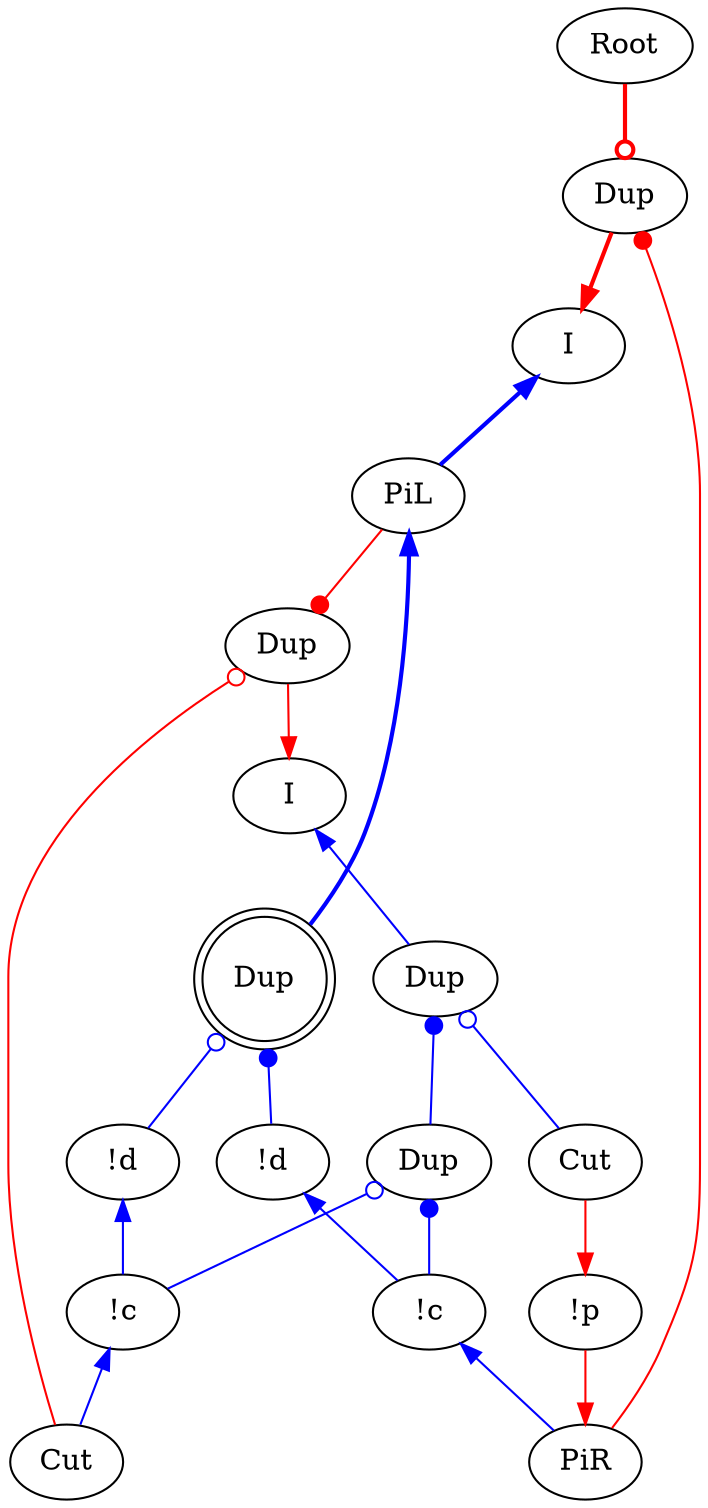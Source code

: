 digraph {
"Root0" [label="Root"]
"I0" [label="I"]
"PiL0" [label="PiL"]
"I1" [label="I"]
"Dup0_0" [label="Dup"]
"Dup0_1" [label="Dup"]
"!p0" [label="!p"]
"Cut0" [label="Cut"]
"PiR0" [label="PiR"]
"Cut1" [label="Cut"]
"!c0" [label="!c"]
"!c1" [label="!c"]
"!d0" [label="!d"]
"!d1" [label="!d"]
"Dup1_0" [label="Dup"]
"Dup1_1" [label="Dup"]
"Dup1_2" [label="Dup",shape=doublecircle]
"Dup0_0" -> "Cut0"[color=blue,tooltip="e10",arrowtail=odot,dir=back]
"PiL0" -> "Dup1_2"[color=blue,tooltip="e12",penwidth=2,dir=back]
"I1" -> "PiL0"[color=blue,tooltip="e14",penwidth=2,dir=back]
"PiL0" -> "Dup0_1"[color=red,tooltip="e16",arrowhead=dot]
"Cut1" -> "Dup0_1"[color=red,tooltip="e17",arrowhead=odot]
"Cut0" -> "!p0"[color=red,tooltip="e18"]
"!p0" -> "PiR0"[color=red,tooltip="e20"]
"!c0" -> "PiR0"[color=blue,tooltip="e22",dir=back]
"!c1" -> "Cut1"[color=blue,tooltip="e23",dir=back]
"PiR0" -> "Dup1_0"[color=red,tooltip="e24",arrowhead=dot]
"Dup1_1" -> "!c0"[color=blue,tooltip="e26",arrowtail=dot,dir=back]
"!d0" -> "!c0"[color=blue,tooltip="e27",dir=back]
"Dup1_1" -> "!c1"[color=blue,tooltip="e28",arrowtail=odot,dir=back]
"!d1" -> "!c1"[color=blue,tooltip="e29",dir=back]
"Dup1_2" -> "!d0"[color=blue,tooltip="e30",arrowtail=dot,dir=back]
"Dup1_2" -> "!d1"[color=blue,tooltip="e31",arrowtail=odot,dir=back]
"Dup1_0" -> "I1"[color=red,tooltip="e6",penwidth=2]
"Dup0_0" -> "Dup1_1"[color=blue,tooltip="e8",arrowtail=dot,dir=back]
"Root0" -> "Dup1_0"[color=red,tooltip="ret",arrowhead=odot,penwidth=2]
"I0" -> "Dup0_0"[color=blue,tooltip="x1_o2",dir=back]
"Dup0_1" -> "I0"[color=red,tooltip="x1_o2r"]
}
